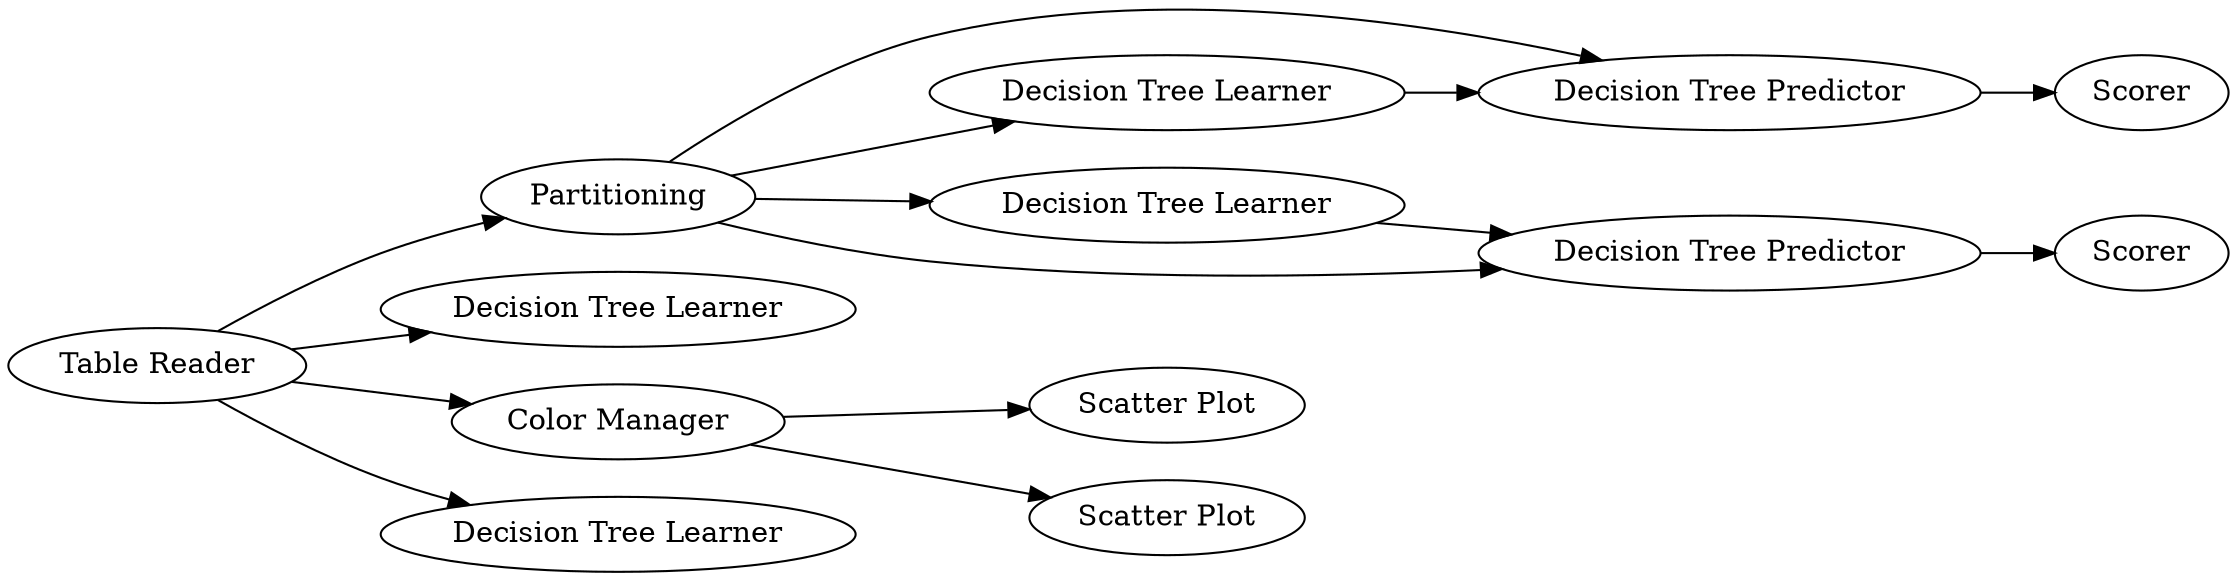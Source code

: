 digraph {
	89 -> 90
	86 -> 91
	86 -> 89
	95 -> 87
	86 -> 88
	86 -> 92
	81 -> 83
	95 -> 86
	81 -> 84
	88 -> 89
	95 -> 85
	92 -> 93
	95 -> 81
	91 -> 92
	86 [label=Partitioning]
	91 [label="Decision Tree Learner"]
	92 [label="Decision Tree Predictor"]
	90 [label=Scorer]
	84 [label="Scatter Plot"]
	89 [label="Decision Tree Predictor"]
	87 [label="Decision Tree Learner"]
	88 [label="Decision Tree Learner"]
	95 [label="Table Reader"]
	93 [label=Scorer]
	83 [label="Scatter Plot"]
	85 [label="Decision Tree Learner"]
	81 [label="Color Manager"]
	rankdir=LR
}

